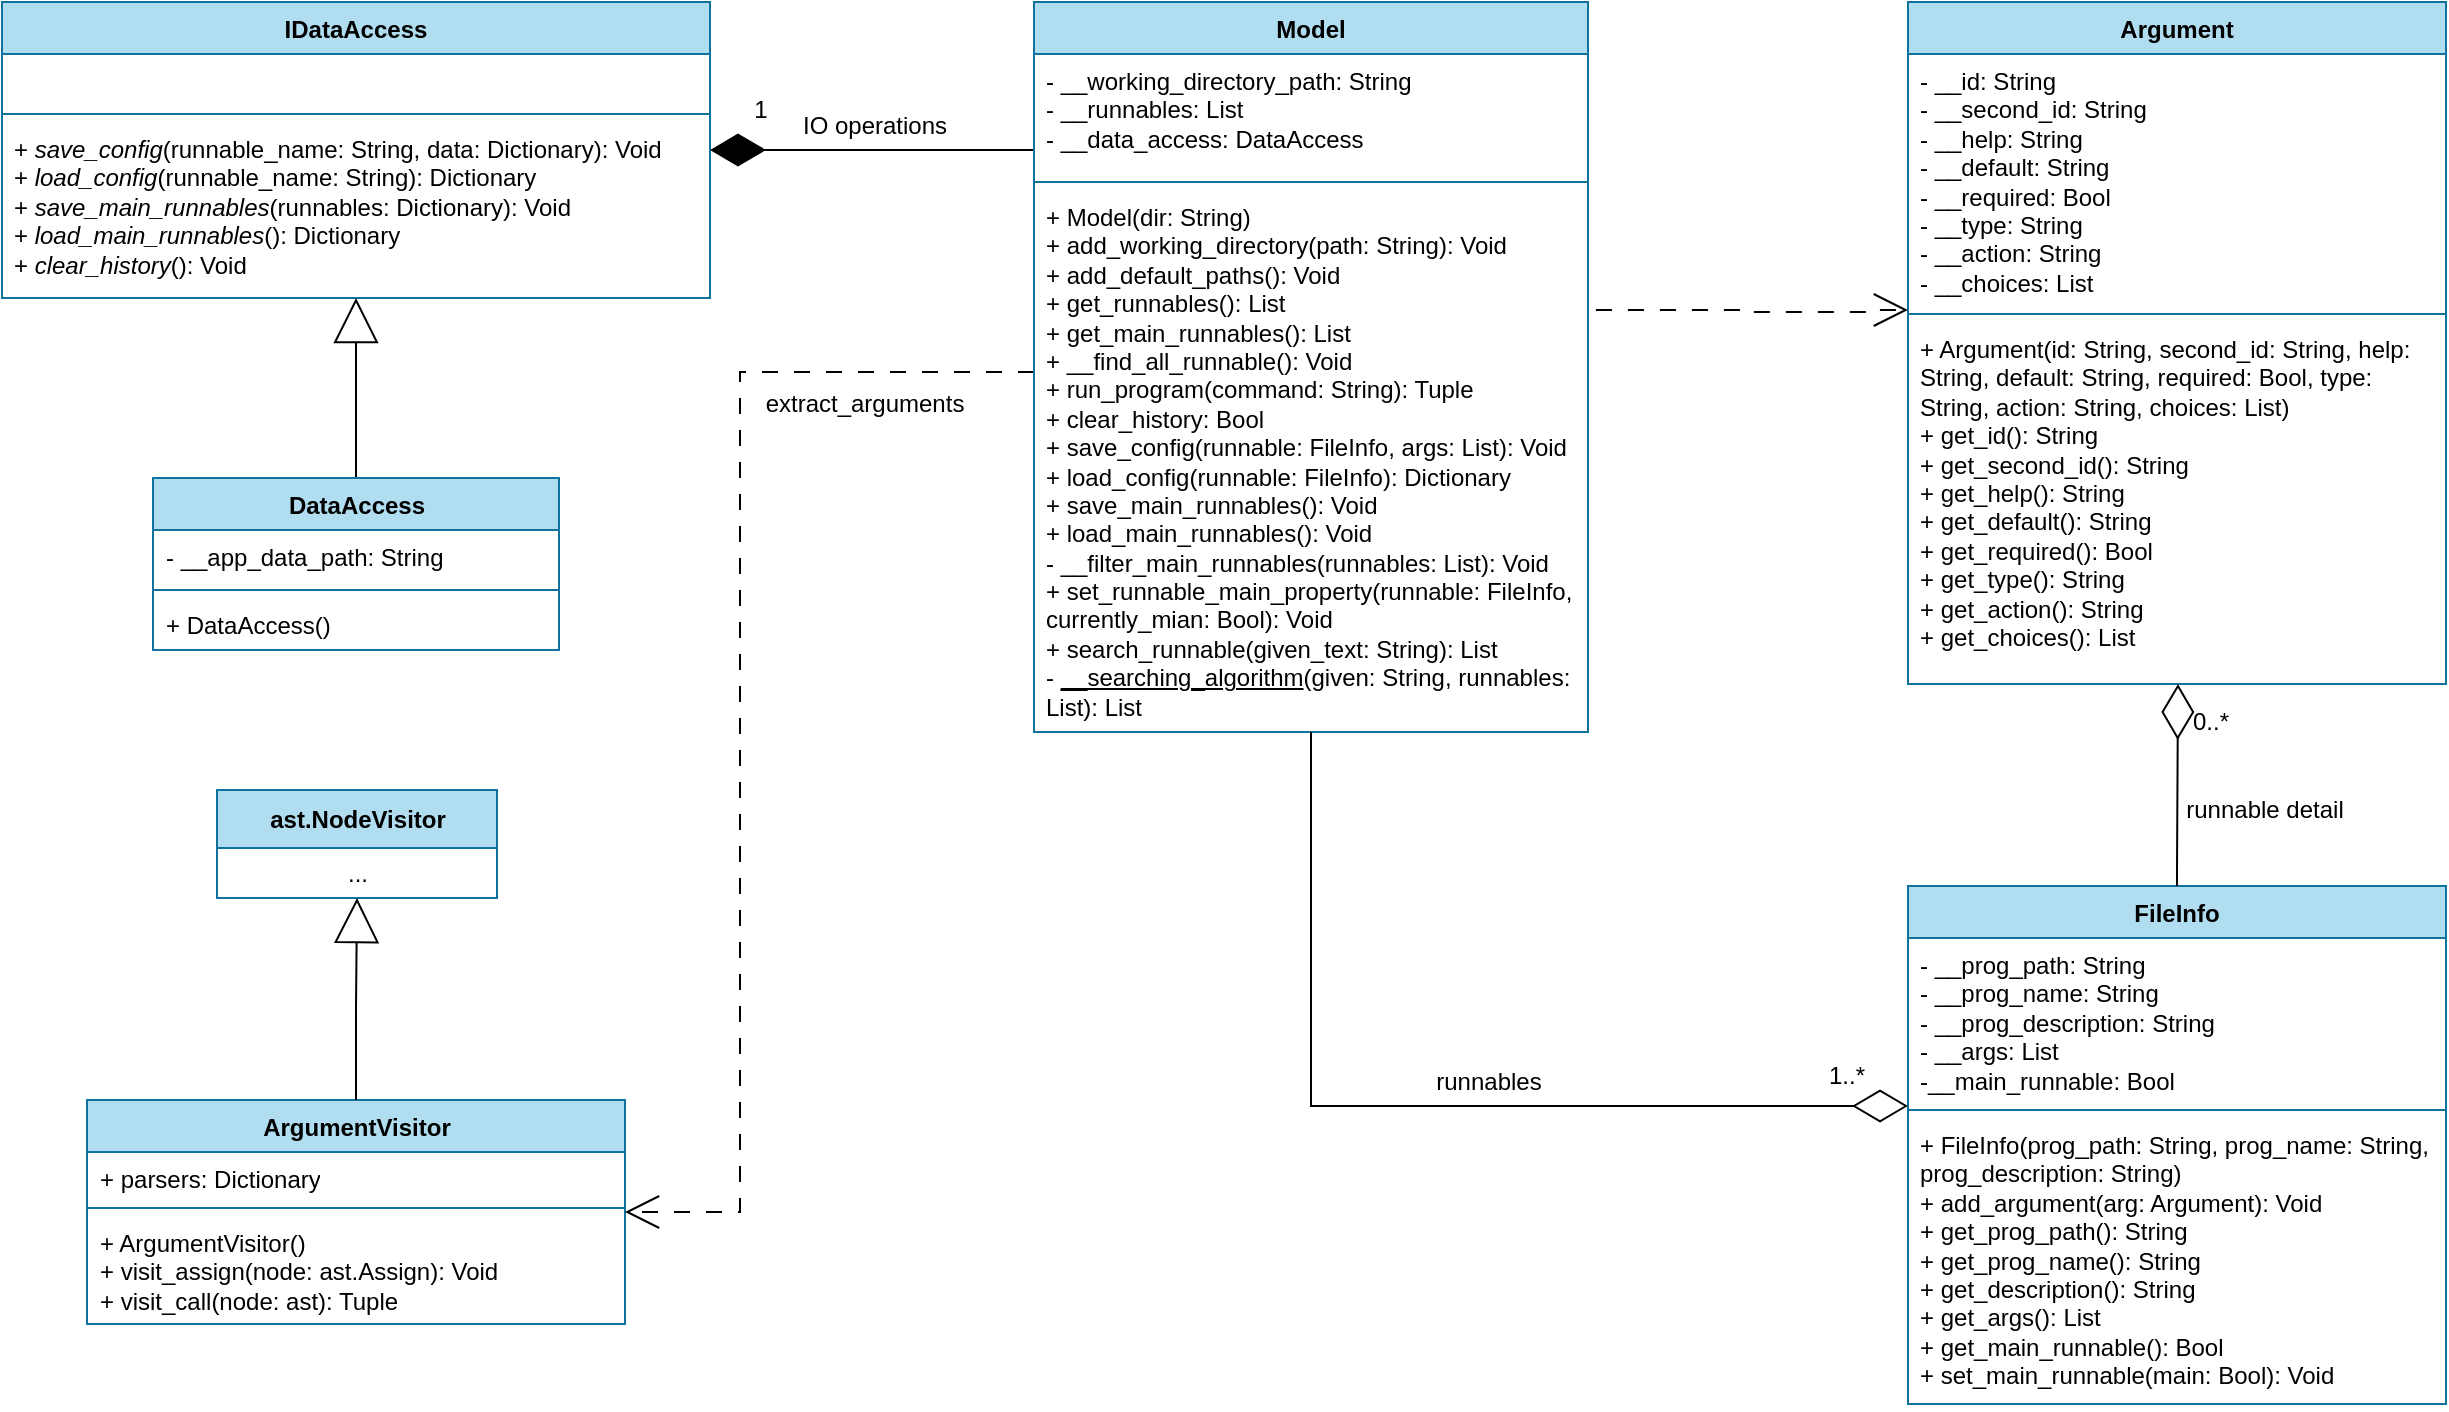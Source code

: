 <mxfile version="24.8.4">
  <diagram name="Page-1" id="dGkdcWEwHqb5eI0WN991">
    <mxGraphModel dx="840" dy="418" grid="0" gridSize="10" guides="1" tooltips="1" connect="1" arrows="1" fold="1" page="0" pageScale="1" pageWidth="850" pageHeight="1100" math="0" shadow="0">
      <root>
        <mxCell id="0" />
        <mxCell id="1" parent="0" />
        <mxCell id="OdxFn6sbGUlg3Z93NH0t-1" value="IDataAccess" style="swimlane;fontStyle=1;align=center;verticalAlign=top;childLayout=stackLayout;horizontal=1;startSize=26;horizontalStack=0;resizeParent=1;resizeParentMax=0;resizeLast=0;collapsible=1;marginBottom=0;whiteSpace=wrap;html=1;fillColor=#b1ddf0;strokeColor=#10739e;" parent="1" vertex="1">
          <mxGeometry x="74" y="218" width="354" height="148" as="geometry" />
        </mxCell>
        <mxCell id="OdxFn6sbGUlg3Z93NH0t-2" value="&amp;nbsp;" style="text;strokeColor=none;fillColor=none;align=left;verticalAlign=top;spacingLeft=4;spacingRight=4;overflow=hidden;rotatable=0;points=[[0,0.5],[1,0.5]];portConstraint=eastwest;whiteSpace=wrap;html=1;" parent="OdxFn6sbGUlg3Z93NH0t-1" vertex="1">
          <mxGeometry y="26" width="354" height="26" as="geometry" />
        </mxCell>
        <mxCell id="OdxFn6sbGUlg3Z93NH0t-3" value="" style="line;strokeWidth=1;fillColor=none;align=left;verticalAlign=middle;spacingTop=-1;spacingLeft=3;spacingRight=3;rotatable=0;labelPosition=right;points=[];portConstraint=eastwest;strokeColor=inherit;" parent="OdxFn6sbGUlg3Z93NH0t-1" vertex="1">
          <mxGeometry y="52" width="354" height="8" as="geometry" />
        </mxCell>
        <mxCell id="OdxFn6sbGUlg3Z93NH0t-4" value="+ &lt;i&gt;save_config&lt;/i&gt;(runnable_name: String, data: Dictionary): Void&lt;div&gt;+ &lt;i&gt;load_config&lt;/i&gt;(runnable_name: String): Dictionary&lt;/div&gt;&lt;div&gt;+ &lt;i&gt;save_main_runnables&lt;/i&gt;(runnables: Dictionary): Void&lt;/div&gt;&lt;div&gt;+ &lt;i&gt;load_main_runnables&lt;/i&gt;(): Dictionary&lt;/div&gt;&lt;div&gt;+ &lt;i&gt;clear_history&lt;/i&gt;(): Void&lt;/div&gt;" style="text;strokeColor=none;fillColor=none;align=left;verticalAlign=top;spacingLeft=4;spacingRight=4;overflow=hidden;rotatable=0;points=[[0,0.5],[1,0.5]];portConstraint=eastwest;whiteSpace=wrap;html=1;" parent="OdxFn6sbGUlg3Z93NH0t-1" vertex="1">
          <mxGeometry y="60" width="354" height="88" as="geometry" />
        </mxCell>
        <mxCell id="OdxFn6sbGUlg3Z93NH0t-9" style="edgeStyle=orthogonalEdgeStyle;rounded=0;orthogonalLoop=1;jettySize=auto;html=1;endArrow=block;endFill=0;endSize=20;strokeColor=default;" parent="1" source="OdxFn6sbGUlg3Z93NH0t-5" target="OdxFn6sbGUlg3Z93NH0t-1" edge="1">
          <mxGeometry relative="1" as="geometry" />
        </mxCell>
        <mxCell id="OdxFn6sbGUlg3Z93NH0t-5" value="DataAccess" style="swimlane;fontStyle=1;align=center;verticalAlign=top;childLayout=stackLayout;horizontal=1;startSize=26;horizontalStack=0;resizeParent=1;resizeParentMax=0;resizeLast=0;collapsible=1;marginBottom=0;whiteSpace=wrap;html=1;fillColor=#b1ddf0;strokeColor=#10739e;" parent="1" vertex="1">
          <mxGeometry x="149.5" y="456" width="203" height="86" as="geometry" />
        </mxCell>
        <mxCell id="OdxFn6sbGUlg3Z93NH0t-6" value="- __app_data_path: String" style="text;strokeColor=none;fillColor=none;align=left;verticalAlign=top;spacingLeft=4;spacingRight=4;overflow=hidden;rotatable=0;points=[[0,0.5],[1,0.5]];portConstraint=eastwest;whiteSpace=wrap;html=1;" parent="OdxFn6sbGUlg3Z93NH0t-5" vertex="1">
          <mxGeometry y="26" width="203" height="26" as="geometry" />
        </mxCell>
        <mxCell id="OdxFn6sbGUlg3Z93NH0t-7" value="" style="line;strokeWidth=1;fillColor=none;align=left;verticalAlign=middle;spacingTop=-1;spacingLeft=3;spacingRight=3;rotatable=0;labelPosition=right;points=[];portConstraint=eastwest;strokeColor=inherit;" parent="OdxFn6sbGUlg3Z93NH0t-5" vertex="1">
          <mxGeometry y="52" width="203" height="8" as="geometry" />
        </mxCell>
        <mxCell id="OdxFn6sbGUlg3Z93NH0t-8" value="+ DataAccess()" style="text;strokeColor=none;fillColor=none;align=left;verticalAlign=top;spacingLeft=4;spacingRight=4;overflow=hidden;rotatable=0;points=[[0,0.5],[1,0.5]];portConstraint=eastwest;whiteSpace=wrap;html=1;" parent="OdxFn6sbGUlg3Z93NH0t-5" vertex="1">
          <mxGeometry y="60" width="203" height="26" as="geometry" />
        </mxCell>
        <mxCell id="OdxFn6sbGUlg3Z93NH0t-10" value="Argument" style="swimlane;fontStyle=1;align=center;verticalAlign=top;childLayout=stackLayout;horizontal=1;startSize=26;horizontalStack=0;resizeParent=1;resizeParentMax=0;resizeLast=0;collapsible=1;marginBottom=0;whiteSpace=wrap;html=1;fillColor=#b1ddf0;strokeColor=#10739e;" parent="1" vertex="1">
          <mxGeometry x="1027" y="218" width="269" height="341" as="geometry" />
        </mxCell>
        <mxCell id="OdxFn6sbGUlg3Z93NH0t-11" value="- __id: String&lt;div&gt;- __second_id: String&lt;/div&gt;&lt;div&gt;- __help: String&lt;/div&gt;&lt;div&gt;- __default: String&lt;/div&gt;&lt;div&gt;- __required: Bool&lt;/div&gt;&lt;div&gt;- __type: String&lt;/div&gt;&lt;div&gt;- __action: String&lt;/div&gt;&lt;div&gt;- __choices: List&lt;/div&gt;" style="text;strokeColor=none;fillColor=none;align=left;verticalAlign=top;spacingLeft=4;spacingRight=4;overflow=hidden;rotatable=0;points=[[0,0.5],[1,0.5]];portConstraint=eastwest;whiteSpace=wrap;html=1;" parent="OdxFn6sbGUlg3Z93NH0t-10" vertex="1">
          <mxGeometry y="26" width="269" height="126" as="geometry" />
        </mxCell>
        <mxCell id="OdxFn6sbGUlg3Z93NH0t-12" value="" style="line;strokeWidth=1;fillColor=none;align=left;verticalAlign=middle;spacingTop=-1;spacingLeft=3;spacingRight=3;rotatable=0;labelPosition=right;points=[];portConstraint=eastwest;strokeColor=inherit;" parent="OdxFn6sbGUlg3Z93NH0t-10" vertex="1">
          <mxGeometry y="152" width="269" height="8" as="geometry" />
        </mxCell>
        <mxCell id="OdxFn6sbGUlg3Z93NH0t-13" value="+ Argument(id: String,&amp;nbsp;&lt;span style=&quot;background-color: initial;&quot;&gt;second_id: String,&amp;nbsp;&lt;/span&gt;&lt;span style=&quot;background-color: initial;&quot;&gt;help: String,&amp;nbsp;&lt;/span&gt;&lt;span style=&quot;background-color: initial;&quot;&gt;default: String,&amp;nbsp;&lt;/span&gt;&lt;span style=&quot;background-color: initial;&quot;&gt;required: Bool,&amp;nbsp;&lt;/span&gt;&lt;span style=&quot;background-color: initial;&quot;&gt;type: String,&amp;nbsp;&lt;/span&gt;&lt;span style=&quot;background-color: initial;&quot;&gt;action: String,&amp;nbsp;&lt;/span&gt;&lt;span style=&quot;background-color: initial;&quot;&gt;choices: List)&lt;/span&gt;&lt;div&gt;+ get_id(): String&lt;br&gt;&lt;div&gt;&lt;span style=&quot;background-color: initial;&quot;&gt;+ get_&lt;/span&gt;second_id&lt;span style=&quot;background-color: initial;&quot;&gt;()&lt;/span&gt;&lt;span style=&quot;background-color: initial;&quot;&gt;: String&lt;/span&gt;&lt;/div&gt;&lt;div&gt;&lt;span style=&quot;background-color: initial;&quot;&gt;+ get_&lt;/span&gt;help&lt;span style=&quot;background-color: initial;&quot;&gt;()&lt;/span&gt;&lt;span style=&quot;background-color: initial;&quot;&gt;: String&lt;/span&gt;&lt;/div&gt;&lt;div&gt;&lt;span style=&quot;background-color: initial;&quot;&gt;+ get_&lt;/span&gt;default&lt;span style=&quot;background-color: initial;&quot;&gt;()&lt;/span&gt;&lt;span style=&quot;background-color: initial;&quot;&gt;: String&lt;/span&gt;&lt;/div&gt;&lt;div&gt;&lt;span style=&quot;background-color: initial;&quot;&gt;+ get_&lt;/span&gt;required&lt;span style=&quot;background-color: initial;&quot;&gt;()&lt;/span&gt;&lt;span style=&quot;background-color: initial;&quot;&gt;: Bool&lt;/span&gt;&lt;/div&gt;&lt;div&gt;&lt;span style=&quot;background-color: initial;&quot;&gt;+ get_&lt;/span&gt;type&lt;span style=&quot;background-color: initial;&quot;&gt;()&lt;/span&gt;&lt;span style=&quot;background-color: initial;&quot;&gt;: String&lt;/span&gt;&lt;/div&gt;&lt;div&gt;&lt;span style=&quot;background-color: initial;&quot;&gt;+ get_&lt;/span&gt;action&lt;span style=&quot;background-color: initial;&quot;&gt;()&lt;/span&gt;&lt;span style=&quot;background-color: initial;&quot;&gt;: String&lt;/span&gt;&lt;/div&gt;&lt;div&gt;&lt;span style=&quot;background-color: initial;&quot;&gt;+ get_&lt;/span&gt;choices&lt;span style=&quot;background-color: initial;&quot;&gt;()&lt;/span&gt;&lt;span style=&quot;background-color: initial;&quot;&gt;: List&lt;/span&gt;&lt;/div&gt;&lt;/div&gt;" style="text;strokeColor=none;fillColor=none;align=left;verticalAlign=top;spacingLeft=4;spacingRight=4;overflow=hidden;rotatable=0;points=[[0,0.5],[1,0.5]];portConstraint=eastwest;whiteSpace=wrap;html=1;" parent="OdxFn6sbGUlg3Z93NH0t-10" vertex="1">
          <mxGeometry y="160" width="269" height="181" as="geometry" />
        </mxCell>
        <mxCell id="OdxFn6sbGUlg3Z93NH0t-14" value="FileInfo" style="swimlane;fontStyle=1;align=center;verticalAlign=top;childLayout=stackLayout;horizontal=1;startSize=26;horizontalStack=0;resizeParent=1;resizeParentMax=0;resizeLast=0;collapsible=1;marginBottom=0;whiteSpace=wrap;html=1;fillColor=#b1ddf0;strokeColor=#10739e;" parent="1" vertex="1">
          <mxGeometry x="1027" y="660" width="269" height="259" as="geometry" />
        </mxCell>
        <mxCell id="OdxFn6sbGUlg3Z93NH0t-15" value="- __prog_path: String&lt;div&gt;- __prog_name: String&lt;/div&gt;&lt;div&gt;- __prog_description: String&lt;/div&gt;&lt;div&gt;- __args: List&lt;/div&gt;&lt;div&gt;-__main_runnable: Bool&lt;/div&gt;" style="text;strokeColor=none;fillColor=none;align=left;verticalAlign=top;spacingLeft=4;spacingRight=4;overflow=hidden;rotatable=0;points=[[0,0.5],[1,0.5]];portConstraint=eastwest;whiteSpace=wrap;html=1;" parent="OdxFn6sbGUlg3Z93NH0t-14" vertex="1">
          <mxGeometry y="26" width="269" height="82" as="geometry" />
        </mxCell>
        <mxCell id="OdxFn6sbGUlg3Z93NH0t-16" value="" style="line;strokeWidth=1;fillColor=none;align=left;verticalAlign=middle;spacingTop=-1;spacingLeft=3;spacingRight=3;rotatable=0;labelPosition=right;points=[];portConstraint=eastwest;strokeColor=inherit;" parent="OdxFn6sbGUlg3Z93NH0t-14" vertex="1">
          <mxGeometry y="108" width="269" height="8" as="geometry" />
        </mxCell>
        <mxCell id="OdxFn6sbGUlg3Z93NH0t-17" value="+ FileInfo(prog_path: String, prog_name: String, prog_description: String)&lt;div&gt;+ add_argument(arg: Argument): Void&lt;/div&gt;&lt;div&gt;&lt;span style=&quot;background-color: initial;&quot;&gt;+ get_prog_path(): String&lt;/span&gt;&lt;div&gt;&lt;div&gt;&lt;span style=&quot;background-color: initial;&quot;&gt;+ get_prog_name&lt;/span&gt;&lt;span style=&quot;background-color: initial;&quot;&gt;()&lt;/span&gt;&lt;span style=&quot;background-color: initial;&quot;&gt;: String&lt;/span&gt;&lt;/div&gt;&lt;div&gt;&lt;span style=&quot;background-color: initial;&quot;&gt;+ get_description&lt;/span&gt;&lt;span style=&quot;background-color: initial;&quot;&gt;()&lt;/span&gt;&lt;span style=&quot;background-color: initial;&quot;&gt;: String&lt;/span&gt;&lt;/div&gt;&lt;div&gt;&lt;span style=&quot;background-color: initial;&quot;&gt;+ get_args&lt;/span&gt;&lt;span style=&quot;background-color: initial;&quot;&gt;()&lt;/span&gt;&lt;span style=&quot;background-color: initial;&quot;&gt;: List&lt;/span&gt;&lt;/div&gt;&lt;/div&gt;&lt;/div&gt;&lt;div&gt;&lt;span style=&quot;background-color: initial;&quot;&gt;+ get_main_runnable(): Bool&lt;/span&gt;&lt;/div&gt;&lt;div&gt;&lt;span style=&quot;background-color: initial;&quot;&gt;+ set_main_runnable(main: Bool): Void&lt;/span&gt;&lt;/div&gt;" style="text;strokeColor=none;fillColor=none;align=left;verticalAlign=top;spacingLeft=4;spacingRight=4;overflow=hidden;rotatable=0;points=[[0,0.5],[1,0.5]];portConstraint=eastwest;whiteSpace=wrap;html=1;" parent="OdxFn6sbGUlg3Z93NH0t-14" vertex="1">
          <mxGeometry y="116" width="269" height="143" as="geometry" />
        </mxCell>
        <mxCell id="OdxFn6sbGUlg3Z93NH0t-18" value="ArgumentVisitor" style="swimlane;fontStyle=1;align=center;verticalAlign=top;childLayout=stackLayout;horizontal=1;startSize=26;horizontalStack=0;resizeParent=1;resizeParentMax=0;resizeLast=0;collapsible=1;marginBottom=0;whiteSpace=wrap;html=1;fillColor=#b1ddf0;strokeColor=#10739e;" parent="1" vertex="1">
          <mxGeometry x="116.5" y="767" width="269" height="112" as="geometry" />
        </mxCell>
        <mxCell id="OdxFn6sbGUlg3Z93NH0t-19" value="+ parsers: Dictionary&lt;div&gt;&lt;br&gt;&lt;/div&gt;" style="text;strokeColor=none;fillColor=none;align=left;verticalAlign=top;spacingLeft=4;spacingRight=4;overflow=hidden;rotatable=0;points=[[0,0.5],[1,0.5]];portConstraint=eastwest;whiteSpace=wrap;html=1;" parent="OdxFn6sbGUlg3Z93NH0t-18" vertex="1">
          <mxGeometry y="26" width="269" height="24" as="geometry" />
        </mxCell>
        <mxCell id="OdxFn6sbGUlg3Z93NH0t-20" value="" style="line;strokeWidth=1;fillColor=none;align=left;verticalAlign=middle;spacingTop=-1;spacingLeft=3;spacingRight=3;rotatable=0;labelPosition=right;points=[];portConstraint=eastwest;strokeColor=inherit;" parent="OdxFn6sbGUlg3Z93NH0t-18" vertex="1">
          <mxGeometry y="50" width="269" height="8" as="geometry" />
        </mxCell>
        <mxCell id="OdxFn6sbGUlg3Z93NH0t-21" value="+ ArgumentVisitor()&lt;div&gt;+ visit_assign(node: ast.Assign): Void&lt;br&gt;+ visit_call(node: ast): Tuple&lt;/div&gt;" style="text;strokeColor=none;fillColor=none;align=left;verticalAlign=top;spacingLeft=4;spacingRight=4;overflow=hidden;rotatable=0;points=[[0,0.5],[1,0.5]];portConstraint=eastwest;whiteSpace=wrap;html=1;" parent="OdxFn6sbGUlg3Z93NH0t-18" vertex="1">
          <mxGeometry y="58" width="269" height="54" as="geometry" />
        </mxCell>
        <mxCell id="OdxFn6sbGUlg3Z93NH0t-26" value="ast.NodeVisitor" style="swimlane;fontStyle=1;align=center;verticalAlign=middle;childLayout=stackLayout;horizontal=1;startSize=29;horizontalStack=0;resizeParent=1;resizeParentMax=0;resizeLast=0;collapsible=0;marginBottom=0;html=1;whiteSpace=wrap;fillColor=#b1ddf0;strokeColor=#10739e;" parent="1" vertex="1">
          <mxGeometry x="181.5" y="612" width="140" height="54" as="geometry" />
        </mxCell>
        <mxCell id="OdxFn6sbGUlg3Z93NH0t-28" value="..." style="text;html=1;strokeColor=none;fillColor=none;align=center;verticalAlign=middle;spacingLeft=4;spacingRight=4;overflow=hidden;rotatable=0;points=[[0,0.5],[1,0.5]];portConstraint=eastwest;whiteSpace=wrap;" parent="OdxFn6sbGUlg3Z93NH0t-26" vertex="1">
          <mxGeometry y="29" width="140" height="25" as="geometry" />
        </mxCell>
        <mxCell id="OdxFn6sbGUlg3Z93NH0t-37" style="edgeStyle=orthogonalEdgeStyle;rounded=0;orthogonalLoop=1;jettySize=auto;html=1;endArrow=diamondThin;endFill=1;endSize=25;" parent="1" source="OdxFn6sbGUlg3Z93NH0t-29" target="OdxFn6sbGUlg3Z93NH0t-1" edge="1">
          <mxGeometry relative="1" as="geometry">
            <Array as="points">
              <mxPoint x="555" y="292" />
              <mxPoint x="555" y="292" />
            </Array>
          </mxGeometry>
        </mxCell>
        <mxCell id="OdxFn6sbGUlg3Z93NH0t-38" style="edgeStyle=orthogonalEdgeStyle;rounded=0;orthogonalLoop=1;jettySize=auto;html=1;endArrow=open;endFill=0;endSize=15;dashed=1;dashPattern=8 8;" parent="1" source="OdxFn6sbGUlg3Z93NH0t-29" target="OdxFn6sbGUlg3Z93NH0t-18" edge="1">
          <mxGeometry relative="1" as="geometry">
            <Array as="points">
              <mxPoint x="443" y="403" />
              <mxPoint x="443" y="823" />
            </Array>
          </mxGeometry>
        </mxCell>
        <mxCell id="OdxFn6sbGUlg3Z93NH0t-29" value="Model" style="swimlane;fontStyle=1;align=center;verticalAlign=top;childLayout=stackLayout;horizontal=1;startSize=26;horizontalStack=0;resizeParent=1;resizeParentMax=0;resizeLast=0;collapsible=1;marginBottom=0;whiteSpace=wrap;html=1;fillColor=#b1ddf0;strokeColor=#10739e;" parent="1" vertex="1">
          <mxGeometry x="590" y="218" width="277" height="365" as="geometry" />
        </mxCell>
        <mxCell id="OdxFn6sbGUlg3Z93NH0t-30" value="- __working_directory_path: String&lt;div&gt;- __runnables: List&lt;/div&gt;&lt;div&gt;- __data_access: DataAccess&lt;/div&gt;" style="text;strokeColor=none;fillColor=none;align=left;verticalAlign=top;spacingLeft=4;spacingRight=4;overflow=hidden;rotatable=0;points=[[0,0.5],[1,0.5]];portConstraint=eastwest;whiteSpace=wrap;html=1;" parent="OdxFn6sbGUlg3Z93NH0t-29" vertex="1">
          <mxGeometry y="26" width="277" height="60" as="geometry" />
        </mxCell>
        <mxCell id="OdxFn6sbGUlg3Z93NH0t-31" value="" style="line;strokeWidth=1;fillColor=none;align=left;verticalAlign=middle;spacingTop=-1;spacingLeft=3;spacingRight=3;rotatable=0;labelPosition=right;points=[];portConstraint=eastwest;strokeColor=inherit;" parent="OdxFn6sbGUlg3Z93NH0t-29" vertex="1">
          <mxGeometry y="86" width="277" height="8" as="geometry" />
        </mxCell>
        <mxCell id="OdxFn6sbGUlg3Z93NH0t-32" value="+ Model(dir: String)&lt;div&gt;+ add_working_directory(path: String): Void&lt;br&gt;&lt;div&gt;+ add_default_paths(): Void&lt;/div&gt;&lt;div&gt;+ get_runnables(): List&lt;/div&gt;&lt;div&gt;+ get_main_runnables(): List&lt;br&gt;+ __find_all_runnable(): Void&lt;/div&gt;&lt;div&gt;+ run_program(command: String): Tuple&lt;/div&gt;&lt;div&gt;+ clear_history: Bool&lt;/div&gt;&lt;div&gt;+ save_config(runnable: FileInfo, args: List): Void&lt;/div&gt;&lt;div&gt;+ load_config(runnable: FileInfo): Dictionary&lt;br&gt;&lt;/div&gt;&lt;div&gt;+ save_main_runnables(): Void&lt;/div&gt;&lt;div&gt;+ load_main_runnables(): Void&lt;/div&gt;&lt;div&gt;- __filter_main_runnables(runnables: List): Void&lt;/div&gt;&lt;div&gt;+ set_runnable_main_property(runnable: FileInfo, currently_mian: Bool): Void&lt;/div&gt;&lt;div&gt;+ search_runnable(given_text: String): List&lt;/div&gt;&lt;div&gt;- &lt;u&gt;__searching_algorithm&lt;/u&gt;(given: String, runnables: List): List&lt;/div&gt;&lt;/div&gt;" style="text;strokeColor=none;fillColor=none;align=left;verticalAlign=top;spacingLeft=4;spacingRight=4;overflow=hidden;rotatable=0;points=[[0,0.5],[1,0.5]];portConstraint=eastwest;whiteSpace=wrap;html=1;" parent="OdxFn6sbGUlg3Z93NH0t-29" vertex="1">
          <mxGeometry y="94" width="277" height="271" as="geometry" />
        </mxCell>
        <mxCell id="OdxFn6sbGUlg3Z93NH0t-36" style="edgeStyle=orthogonalEdgeStyle;rounded=0;orthogonalLoop=1;jettySize=auto;html=1;endArrow=block;endFill=0;endSize=20;strokeColor=default;" parent="1" source="OdxFn6sbGUlg3Z93NH0t-18" target="OdxFn6sbGUlg3Z93NH0t-26" edge="1">
          <mxGeometry relative="1" as="geometry">
            <mxPoint x="-47.5" y="563" as="sourcePoint" />
            <mxPoint x="-47.5" y="473" as="targetPoint" />
          </mxGeometry>
        </mxCell>
        <mxCell id="OdxFn6sbGUlg3Z93NH0t-41" style="edgeStyle=orthogonalEdgeStyle;rounded=0;orthogonalLoop=1;jettySize=auto;html=1;endArrow=diamondThin;endFill=0;endSize=25;" parent="1" source="OdxFn6sbGUlg3Z93NH0t-14" target="OdxFn6sbGUlg3Z93NH0t-10" edge="1">
          <mxGeometry relative="1" as="geometry">
            <mxPoint x="1195" y="623" as="sourcePoint" />
            <mxPoint x="1351" y="623" as="targetPoint" />
            <Array as="points">
              <mxPoint x="1162" y="652" />
              <mxPoint x="1162" y="652" />
            </Array>
          </mxGeometry>
        </mxCell>
        <mxCell id="OdxFn6sbGUlg3Z93NH0t-42" style="edgeStyle=orthogonalEdgeStyle;rounded=0;orthogonalLoop=1;jettySize=auto;html=1;endArrow=diamondThin;endFill=0;endSize=25;" parent="1" source="OdxFn6sbGUlg3Z93NH0t-29" target="OdxFn6sbGUlg3Z93NH0t-14" edge="1">
          <mxGeometry relative="1" as="geometry">
            <mxPoint x="1003" y="643" as="sourcePoint" />
            <mxPoint x="841" y="643" as="targetPoint" />
            <Array as="points">
              <mxPoint x="729" y="770" />
            </Array>
          </mxGeometry>
        </mxCell>
        <mxCell id="_rFSp-jLz___89g0bqdM-1" style="edgeStyle=orthogonalEdgeStyle;rounded=0;orthogonalLoop=1;jettySize=auto;html=1;endArrow=open;endFill=0;endSize=15;dashed=1;dashPattern=8 8;" parent="1" edge="1">
          <mxGeometry relative="1" as="geometry">
            <mxPoint x="870.96" y="372" as="sourcePoint" />
            <mxPoint x="1026.96" y="372" as="targetPoint" />
            <Array as="points">
              <mxPoint x="944" y="372" />
              <mxPoint x="944" y="373" />
              <mxPoint x="1006" y="373" />
              <mxPoint x="1006" y="372" />
            </Array>
          </mxGeometry>
        </mxCell>
        <mxCell id="r-mZ9lovvczfxWi5cHB_-1" value="1" style="text;html=1;align=center;verticalAlign=middle;resizable=0;points=[];autosize=1;strokeColor=none;fillColor=none;" vertex="1" parent="1">
          <mxGeometry x="440" y="259" width="25" height="26" as="geometry" />
        </mxCell>
        <mxCell id="r-mZ9lovvczfxWi5cHB_-2" value="IO operations" style="text;html=1;align=center;verticalAlign=middle;resizable=0;points=[];autosize=1;strokeColor=none;fillColor=none;" vertex="1" parent="1">
          <mxGeometry x="465" y="267" width="90" height="26" as="geometry" />
        </mxCell>
        <mxCell id="r-mZ9lovvczfxWi5cHB_-3" value="1..*" style="text;html=1;align=center;verticalAlign=middle;resizable=0;points=[];autosize=1;strokeColor=none;fillColor=none;" vertex="1" parent="1">
          <mxGeometry x="978" y="742" width="36" height="26" as="geometry" />
        </mxCell>
        <mxCell id="r-mZ9lovvczfxWi5cHB_-4" value="runnables" style="text;html=1;align=center;verticalAlign=middle;resizable=0;points=[];autosize=1;strokeColor=none;fillColor=none;" vertex="1" parent="1">
          <mxGeometry x="781" y="745" width="71" height="26" as="geometry" />
        </mxCell>
        <mxCell id="r-mZ9lovvczfxWi5cHB_-5" value="extract_arguments" style="text;html=1;align=center;verticalAlign=middle;resizable=0;points=[];autosize=1;strokeColor=none;fillColor=none;" vertex="1" parent="1">
          <mxGeometry x="446" y="406" width="117" height="26" as="geometry" />
        </mxCell>
        <mxCell id="r-mZ9lovvczfxWi5cHB_-7" value="0..*" style="text;html=1;align=center;verticalAlign=middle;resizable=0;points=[];autosize=1;strokeColor=none;fillColor=none;" vertex="1" parent="1">
          <mxGeometry x="1160" y="565" width="36" height="26" as="geometry" />
        </mxCell>
        <mxCell id="r-mZ9lovvczfxWi5cHB_-8" value="runnable detail" style="text;html=1;align=center;verticalAlign=middle;resizable=0;points=[];autosize=1;strokeColor=none;fillColor=none;" vertex="1" parent="1">
          <mxGeometry x="1156" y="609" width="97" height="26" as="geometry" />
        </mxCell>
      </root>
    </mxGraphModel>
  </diagram>
</mxfile>
